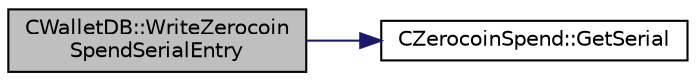 digraph "CWalletDB::WriteZerocoinSpendSerialEntry"
{
  edge [fontname="Helvetica",fontsize="10",labelfontname="Helvetica",labelfontsize="10"];
  node [fontname="Helvetica",fontsize="10",shape=record];
  rankdir="LR";
  Node389 [label="CWalletDB::WriteZerocoin\lSpendSerialEntry",height=0.2,width=0.4,color="black", fillcolor="grey75", style="filled", fontcolor="black"];
  Node389 -> Node390 [color="midnightblue",fontsize="10",style="solid",fontname="Helvetica"];
  Node390 [label="CZerocoinSpend::GetSerial",height=0.2,width=0.4,color="black", fillcolor="white", style="filled",URL="$class_c_zerocoin_spend.html#a83d8992bc0afa66cc69826b53944e09a"];
}
